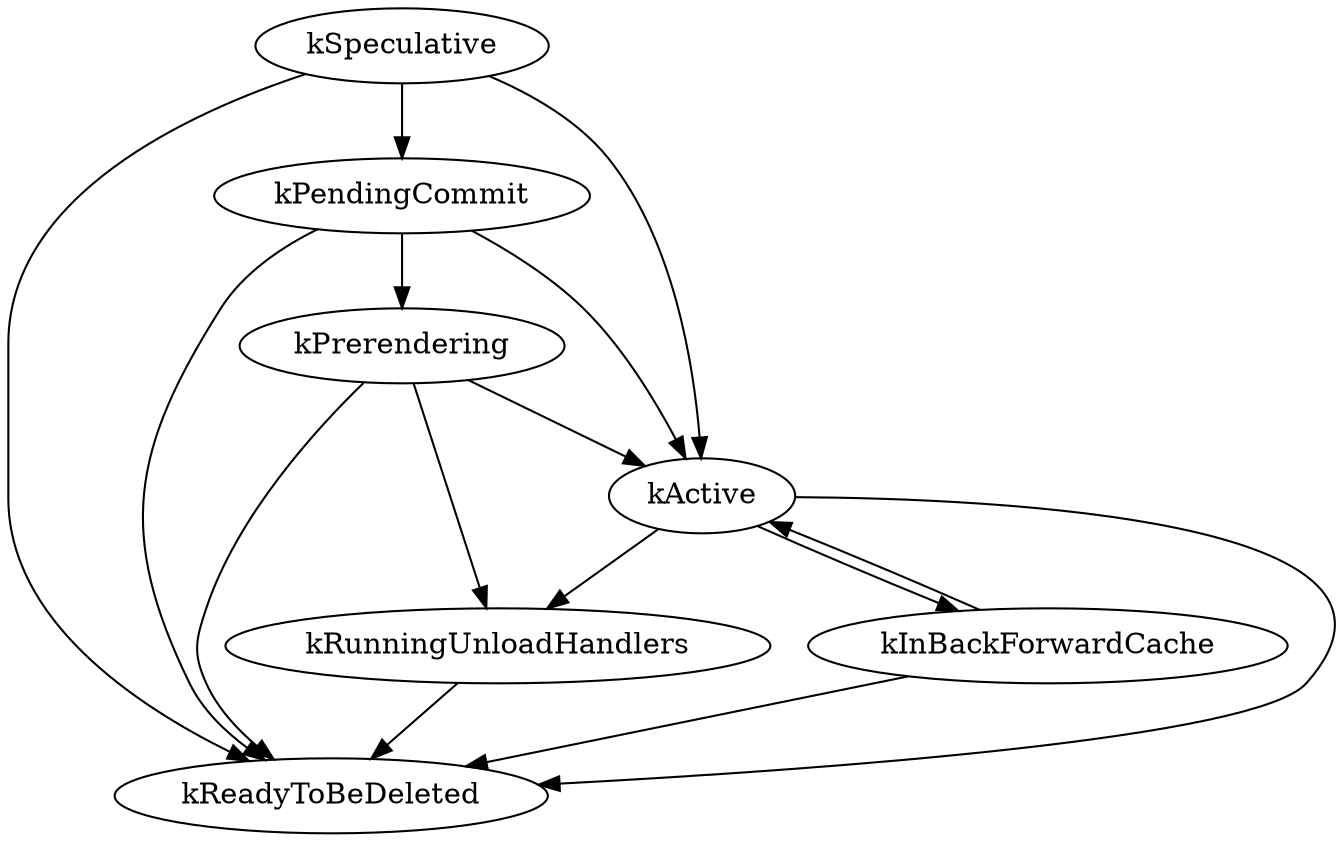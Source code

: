 // Generated with https://crrev.com/c/2220116 and:
//   python3 tools/state_transitions/state_graph.py content/browser/renderer_host/render_frame_host_impl.cc LifecycleStateImpl
//
// See tools/state_transitions/README.md
digraph createflow {
  kSpeculative -> {kActive, kPendingCommit, kReadyToBeDeleted};
  kPendingCommit -> {kPrerendering, kActive, kReadyToBeDeleted};
  kPrerendering -> {kActive, kRunningUnloadHandlers, kReadyToBeDeleted};
  kActive -> {kInBackForwardCache, kRunningUnloadHandlers, kReadyToBeDeleted};
  kInBackForwardCache -> {kActive, kReadyToBeDeleted};
  kRunningUnloadHandlers -> {kReadyToBeDeleted};
  kReadyToBeDeleted -> {};
}
